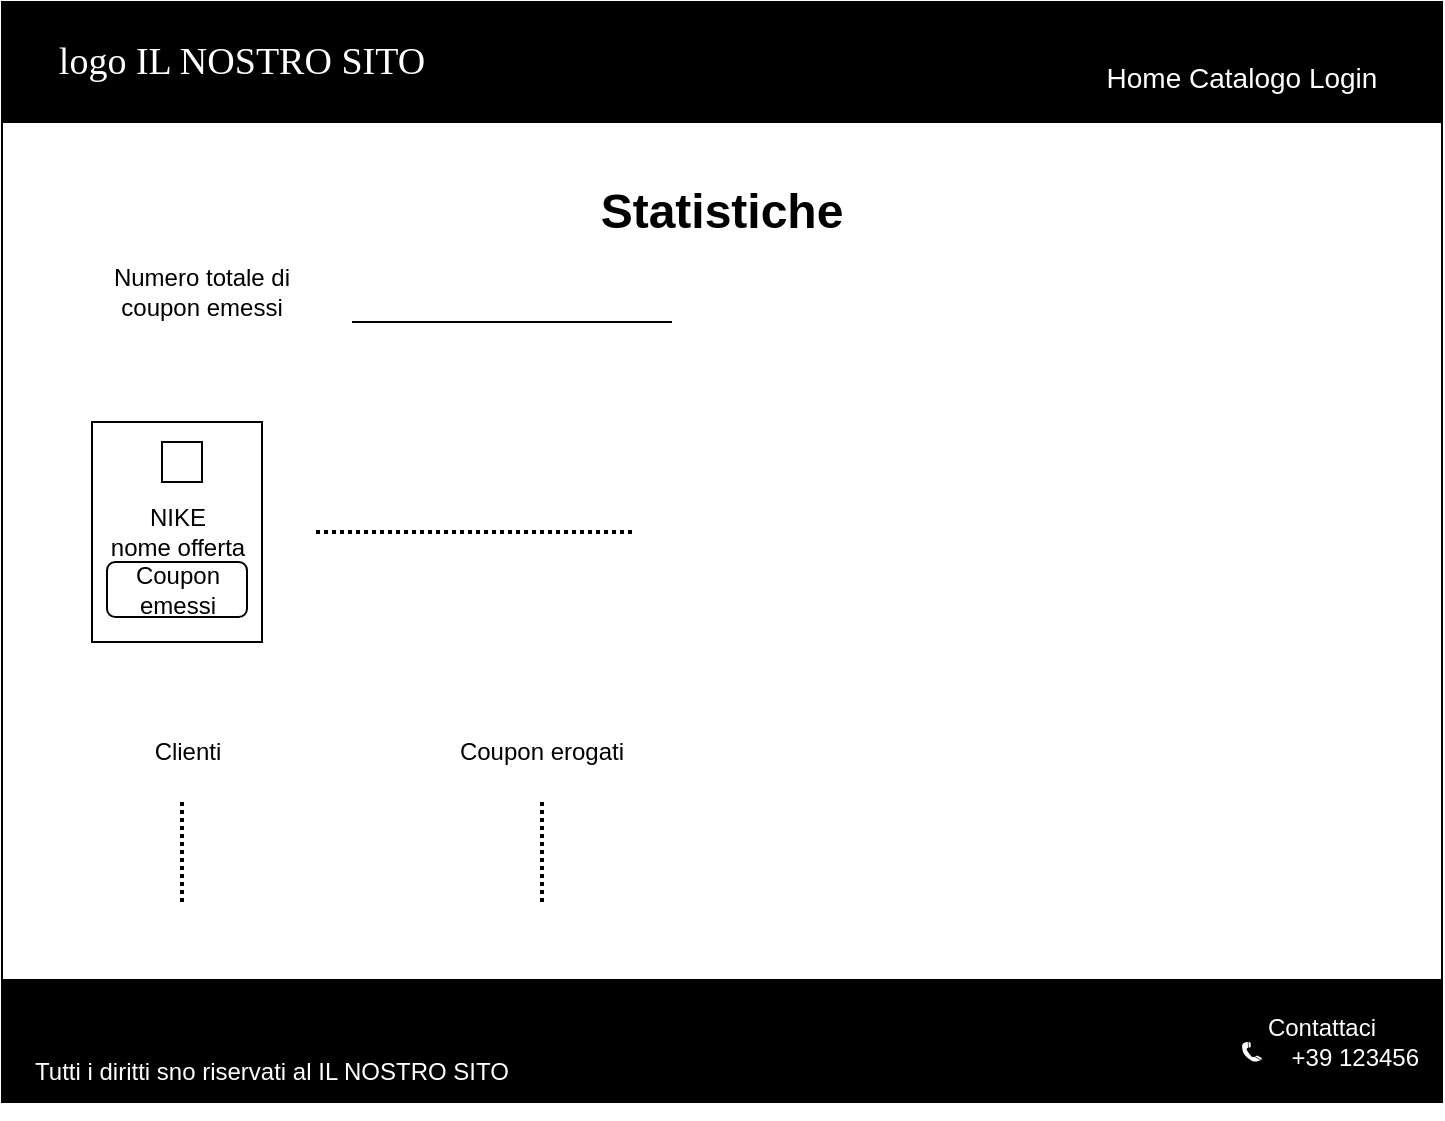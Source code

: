 <mxfile version="21.2.2" type="onedrive">
  <diagram name="Pagina-1" id="KyUpmAaPla-pPhMfO0Sg">
    <mxGraphModel grid="1" page="1" gridSize="10" guides="1" tooltips="1" connect="1" arrows="1" fold="1" pageScale="1" pageWidth="827" pageHeight="1169" math="0" shadow="0">
      <root>
        <mxCell id="0" />
        <mxCell id="1" parent="0" />
        <mxCell id="NzyhIIRaUT_5iBKF9mRI-1" value="" style="rounded=0;whiteSpace=wrap;html=1;" vertex="1" parent="1">
          <mxGeometry x="40" y="680" width="720" height="550" as="geometry" />
        </mxCell>
        <mxCell id="NzyhIIRaUT_5iBKF9mRI-2" value="" style="rounded=0;whiteSpace=wrap;html=1;fillColor=#000000;" vertex="1" parent="1">
          <mxGeometry x="40" y="680" width="720" height="60" as="geometry" />
        </mxCell>
        <mxCell id="NzyhIIRaUT_5iBKF9mRI-3" value="logo IL NOSTRO SITO" style="text;html=1;strokeColor=none;fillColor=none;align=center;verticalAlign=middle;whiteSpace=wrap;rounded=0;fontColor=#FFFFFF;fontSize=19;fontStyle=0;fontFamily=Verdana;" vertex="1" parent="1">
          <mxGeometry x="50" y="687.5" width="220" height="45" as="geometry" />
        </mxCell>
        <mxCell id="NzyhIIRaUT_5iBKF9mRI-4" value="Home Catalogo Login" style="text;html=1;strokeColor=none;fillColor=none;align=center;verticalAlign=middle;whiteSpace=wrap;rounded=0;fontColor=#FFFFFF;fontSize=14;" vertex="1" parent="1">
          <mxGeometry x="570" y="702.5" width="180" height="30" as="geometry" />
        </mxCell>
        <mxCell id="NzyhIIRaUT_5iBKF9mRI-5" value="&#xa;&#xa;&#xa;" style="rounded=0;whiteSpace=wrap;html=1;fillColor=#000000;" vertex="1" parent="1">
          <mxGeometry x="40" y="1169" width="720" height="60" as="geometry" />
        </mxCell>
        <mxCell id="NzyhIIRaUT_5iBKF9mRI-6" value="Tutti i diritti sno riservati al IL NOSTRO SITO" style="text;html=1;strokeColor=none;fillColor=none;align=center;verticalAlign=middle;whiteSpace=wrap;rounded=0;fontColor=#FFFFFF;" vertex="1" parent="1">
          <mxGeometry x="40" y="1200" width="270" height="30" as="geometry" />
        </mxCell>
        <mxCell id="NzyhIIRaUT_5iBKF9mRI-7" value="Contattaci&lt;br&gt;&amp;nbsp; &amp;nbsp; &amp;nbsp; &amp;nbsp; &amp;nbsp; +39 123456" style="text;html=1;strokeColor=none;fillColor=none;align=center;verticalAlign=middle;whiteSpace=wrap;rounded=0;fontColor=#FFFFFF;" vertex="1" parent="1">
          <mxGeometry x="650" y="1170" width="100" height="60" as="geometry" />
        </mxCell>
        <mxCell id="NzyhIIRaUT_5iBKF9mRI-8" value="" style="shape=mxgraph.signs.tech.telephone_3;html=1;pointerEvents=1;fillColor=#FFFFFF;strokeColor=none;verticalLabelPosition=bottom;verticalAlign=top;align=center;sketch=0;fontColor=#FFFFFF;" vertex="1" parent="1">
          <mxGeometry x="660" y="1200" width="10" height="10" as="geometry" />
        </mxCell>
        <mxCell id="NzyhIIRaUT_5iBKF9mRI-9" style="edgeStyle=orthogonalEdgeStyle;rounded=0;orthogonalLoop=1;jettySize=auto;html=1;exitX=0.5;exitY=1;exitDx=0;exitDy=0;" edge="1" parent="1" source="NzyhIIRaUT_5iBKF9mRI-1" target="NzyhIIRaUT_5iBKF9mRI-1">
          <mxGeometry relative="1" as="geometry" />
        </mxCell>
        <mxCell id="NzyhIIRaUT_5iBKF9mRI-10" value="Statistiche" style="text;html=1;strokeColor=none;fillColor=none;align=center;verticalAlign=middle;whiteSpace=wrap;rounded=0;fontSize=24;fontStyle=1" vertex="1" parent="1">
          <mxGeometry x="275" y="770" width="250" height="30" as="geometry" />
        </mxCell>
        <mxCell id="NzyhIIRaUT_5iBKF9mRI-16" value="" style="rounded=0;whiteSpace=wrap;html=1;" vertex="1" parent="1">
          <mxGeometry x="85" y="890" width="85" height="110" as="geometry" />
        </mxCell>
        <mxCell id="NzyhIIRaUT_5iBKF9mRI-17" value="Coupon emessi" style="rounded=1;whiteSpace=wrap;html=1;" vertex="1" parent="1">
          <mxGeometry x="92.5" y="960" width="70" height="27.5" as="geometry" />
        </mxCell>
        <mxCell id="NzyhIIRaUT_5iBKF9mRI-18" value="" style="whiteSpace=wrap;html=1;aspect=fixed;" vertex="1" parent="1">
          <mxGeometry x="120" y="900" width="20" height="20" as="geometry" />
        </mxCell>
        <mxCell id="NzyhIIRaUT_5iBKF9mRI-19" value="NIKE&lt;br&gt;nome offerta" style="text;html=1;strokeColor=none;fillColor=none;align=center;verticalAlign=middle;whiteSpace=wrap;rounded=0;" vertex="1" parent="1">
          <mxGeometry x="92.5" y="930" width="70" height="30" as="geometry" />
        </mxCell>
        <mxCell id="NzyhIIRaUT_5iBKF9mRI-20" value="" style="line;strokeWidth=2;direction=south;html=1;rotation=90;dashed=1;dashPattern=1 1;" vertex="1" parent="1">
          <mxGeometry x="270" y="865" width="10" height="160" as="geometry" />
        </mxCell>
        <mxCell id="NzyhIIRaUT_5iBKF9mRI-22" value="Numero totale di coupon emessi" style="text;html=1;strokeColor=none;fillColor=none;align=center;verticalAlign=middle;whiteSpace=wrap;rounded=0;" vertex="1" parent="1">
          <mxGeometry x="80" y="810" width="120" height="30" as="geometry" />
        </mxCell>
        <mxCell id="NzyhIIRaUT_5iBKF9mRI-23" value="" style="line;strokeWidth=1;direction=south;html=1;rotation=90;" vertex="1" parent="1">
          <mxGeometry x="290" y="760" width="10" height="160" as="geometry" />
        </mxCell>
        <mxCell id="NzyhIIRaUT_5iBKF9mRI-29" value="Clienti" style="text;html=1;strokeColor=none;fillColor=none;align=center;verticalAlign=middle;whiteSpace=wrap;rounded=0;" vertex="1" parent="1">
          <mxGeometry x="102.5" y="1040" width="60" height="30" as="geometry" />
        </mxCell>
        <mxCell id="NzyhIIRaUT_5iBKF9mRI-30" value="" style="line;strokeWidth=2;direction=south;html=1;perimeter=backbonePerimeter;points=[];outlineConnect=0;dashed=1;dashPattern=1 1;" vertex="1" parent="1">
          <mxGeometry x="125" y="1080" width="10" height="50" as="geometry" />
        </mxCell>
        <mxCell id="NzyhIIRaUT_5iBKF9mRI-31" value="Coupon erogati" style="text;html=1;strokeColor=none;fillColor=none;align=center;verticalAlign=middle;whiteSpace=wrap;rounded=0;" vertex="1" parent="1">
          <mxGeometry x="250" y="1040" width="120" height="30" as="geometry" />
        </mxCell>
        <mxCell id="NzyhIIRaUT_5iBKF9mRI-32" value="" style="line;strokeWidth=2;direction=south;html=1;perimeter=backbonePerimeter;points=[];outlineConnect=0;dashed=1;dashPattern=1 1;" vertex="1" parent="1">
          <mxGeometry x="305" y="1080" width="10" height="50" as="geometry" />
        </mxCell>
      </root>
    </mxGraphModel>
  </diagram>
</mxfile>
